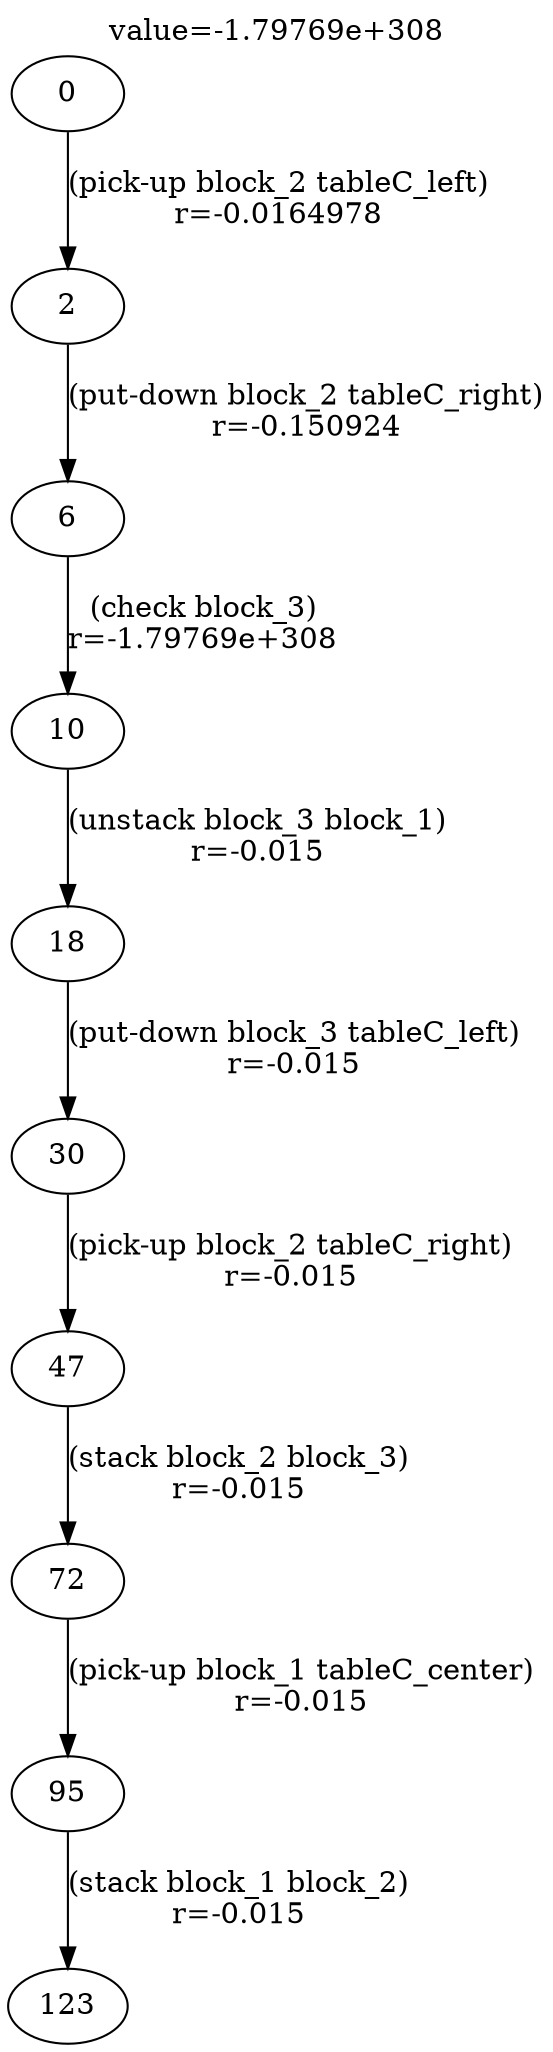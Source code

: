 digraph g{
label="value=-1.79769e+308"
labelloc=top
0->2 [ label="(pick-up block_2 tableC_left)
r=-0.0164978" ];
2->6 [ label="(put-down block_2 tableC_right)
r=-0.150924" ];
6->10 [ label="(check block_3)
r=-1.79769e+308" ];
10->18 [ label="(unstack block_3 block_1)
r=-0.015" ];
18->30 [ label="(put-down block_3 tableC_left)
r=-0.015" ];
30->47 [ label="(pick-up block_2 tableC_right)
r=-0.015" ];
47->72 [ label="(stack block_2 block_3)
r=-0.015" ];
72->95 [ label="(pick-up block_1 tableC_center)
r=-0.015" ];
95->123 [ label="(stack block_1 block_2)
r=-0.015" ];
}
